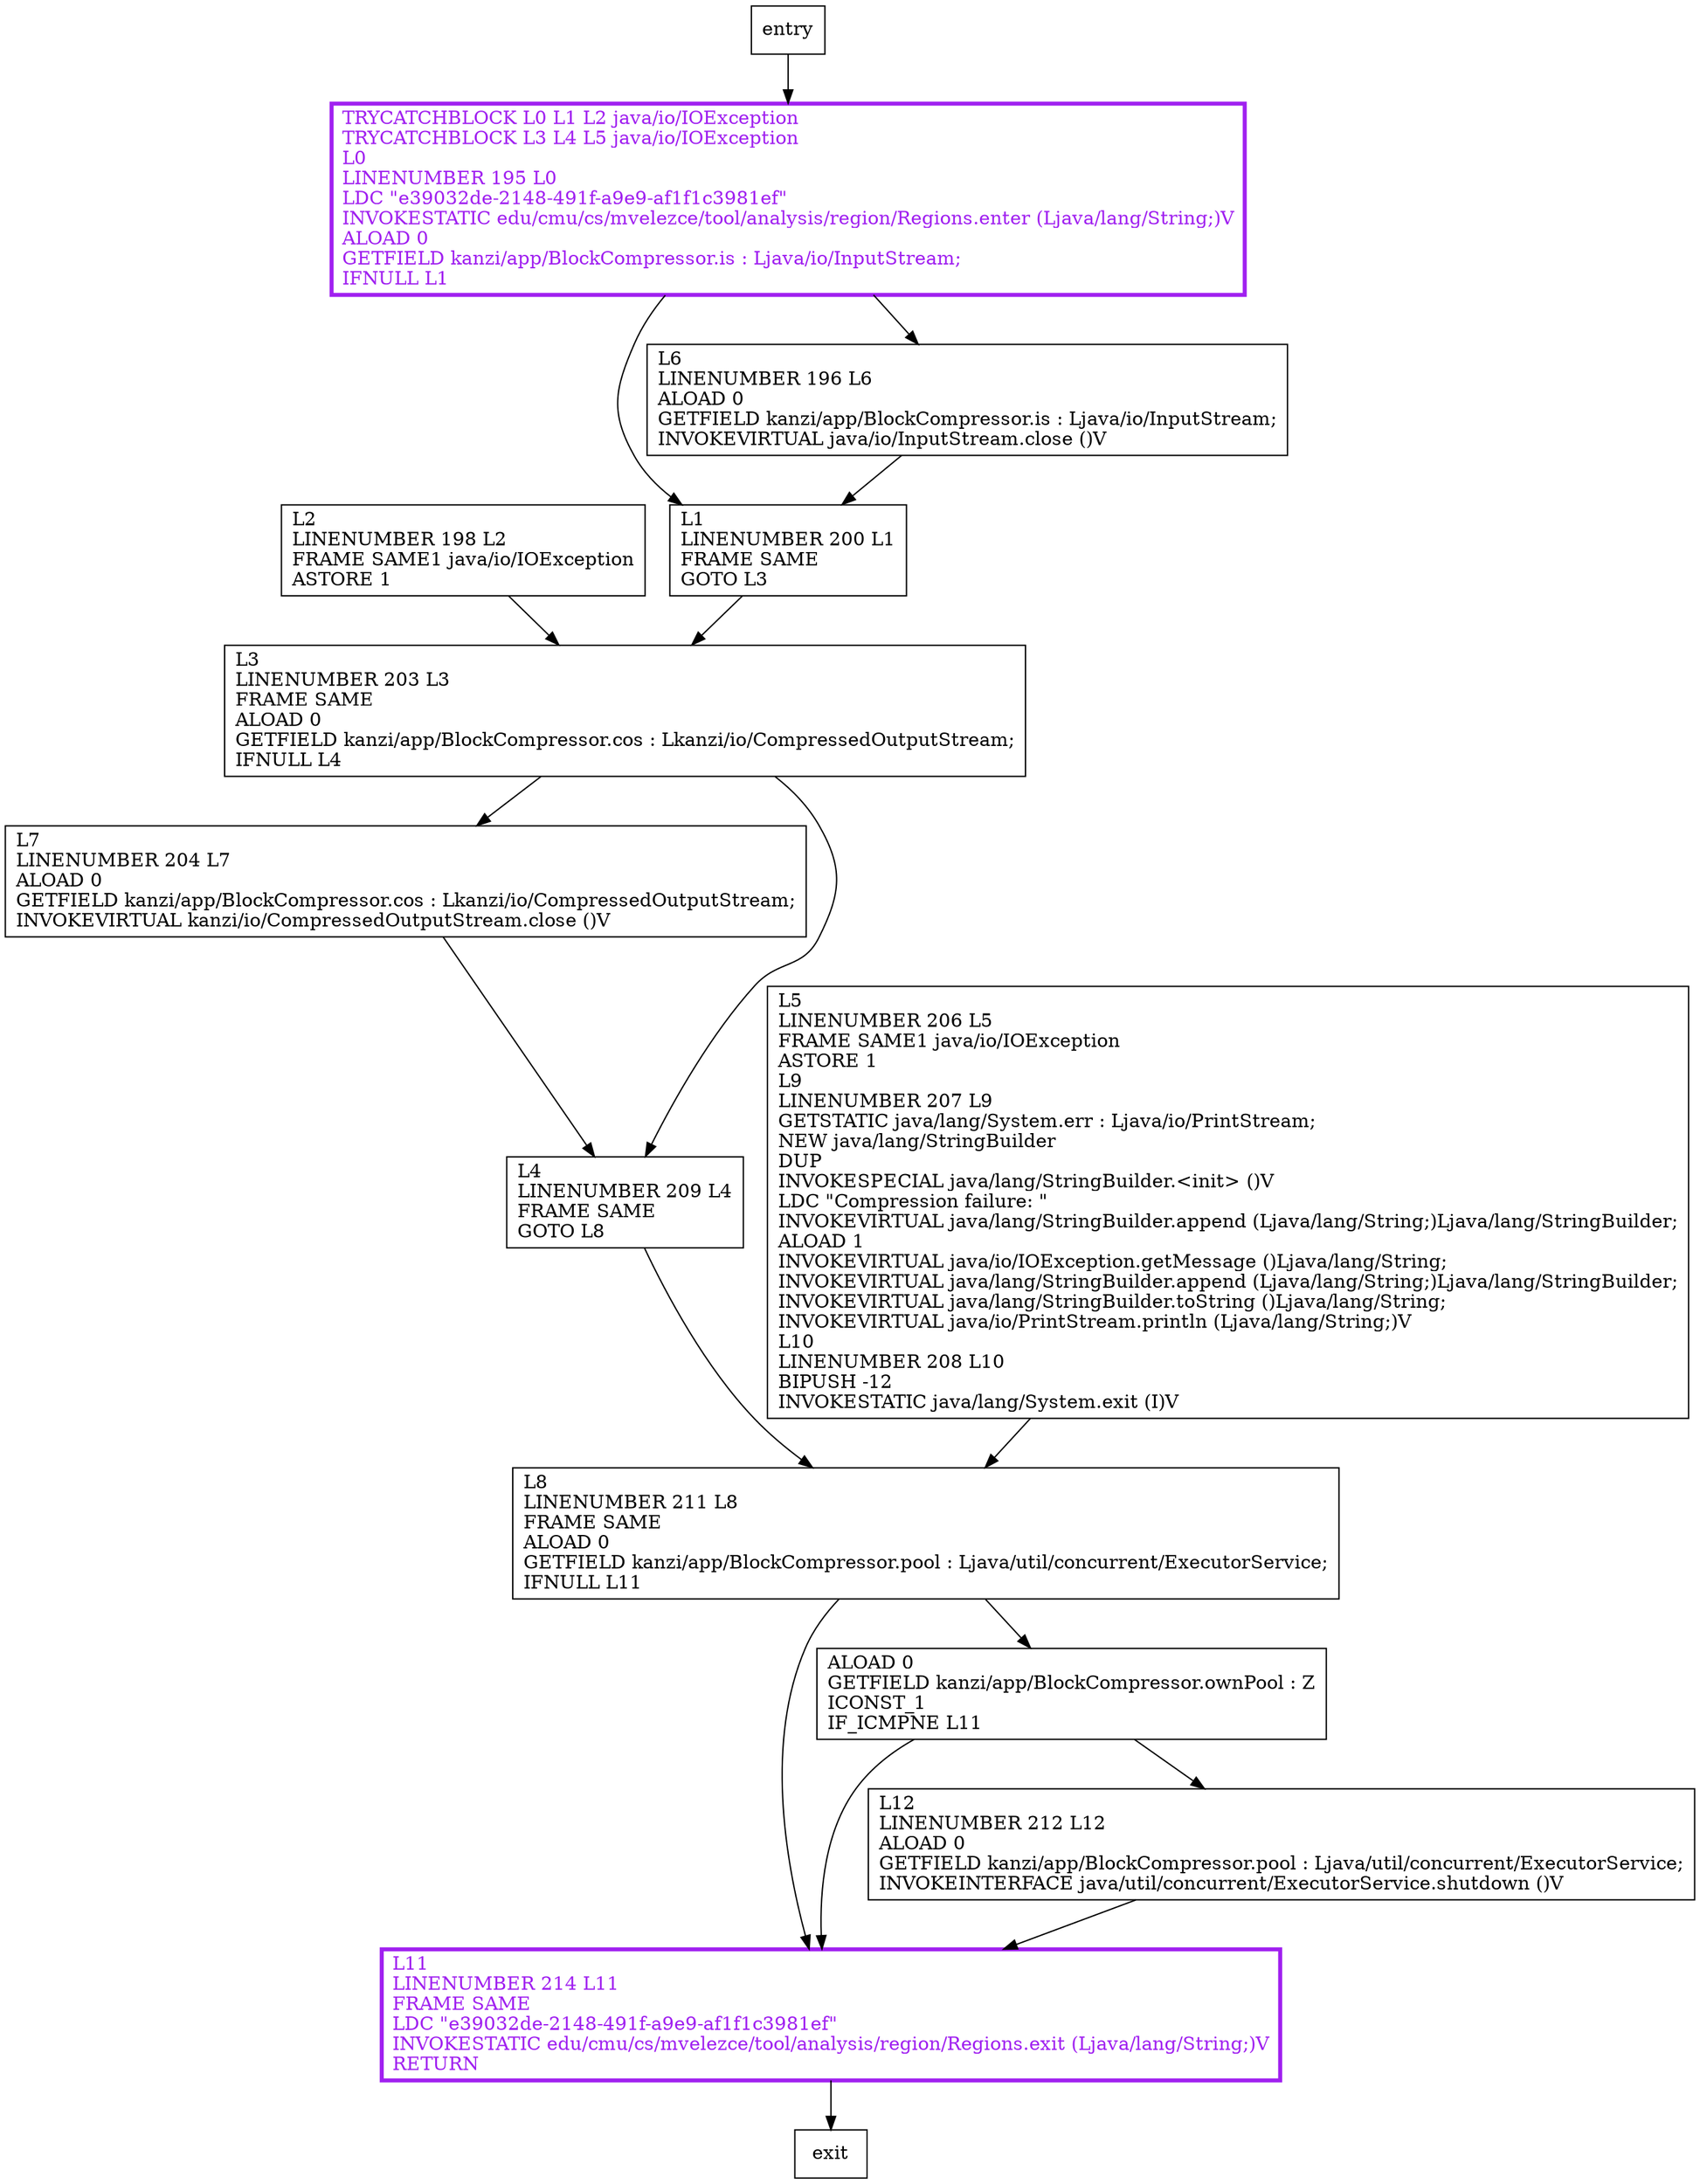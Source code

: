 digraph dispose {
node [shape=record];
996299153 [label="L2\lLINENUMBER 198 L2\lFRAME SAME1 java/io/IOException\lASTORE 1\l"];
101871268 [label="TRYCATCHBLOCK L0 L1 L2 java/io/IOException\lTRYCATCHBLOCK L3 L4 L5 java/io/IOException\lL0\lLINENUMBER 195 L0\lLDC \"e39032de-2148-491f-a9e9-af1f1c3981ef\"\lINVOKESTATIC edu/cmu/cs/mvelezce/tool/analysis/region/Regions.enter (Ljava/lang/String;)V\lALOAD 0\lGETFIELD kanzi/app/BlockCompressor.is : Ljava/io/InputStream;\lIFNULL L1\l"];
2099997218 [label="L1\lLINENUMBER 200 L1\lFRAME SAME\lGOTO L3\l"];
647068970 [label="L8\lLINENUMBER 211 L8\lFRAME SAME\lALOAD 0\lGETFIELD kanzi/app/BlockCompressor.pool : Ljava/util/concurrent/ExecutorService;\lIFNULL L11\l"];
1328228420 [label="L6\lLINENUMBER 196 L6\lALOAD 0\lGETFIELD kanzi/app/BlockCompressor.is : Ljava/io/InputStream;\lINVOKEVIRTUAL java/io/InputStream.close ()V\l"];
1613904513 [label="L11\lLINENUMBER 214 L11\lFRAME SAME\lLDC \"e39032de-2148-491f-a9e9-af1f1c3981ef\"\lINVOKESTATIC edu/cmu/cs/mvelezce/tool/analysis/region/Regions.exit (Ljava/lang/String;)V\lRETURN\l"];
197207134 [label="L7\lLINENUMBER 204 L7\lALOAD 0\lGETFIELD kanzi/app/BlockCompressor.cos : Lkanzi/io/CompressedOutputStream;\lINVOKEVIRTUAL kanzi/io/CompressedOutputStream.close ()V\l"];
1649606925 [label="ALOAD 0\lGETFIELD kanzi/app/BlockCompressor.ownPool : Z\lICONST_1\lIF_ICMPNE L11\l"];
772832697 [label="L3\lLINENUMBER 203 L3\lFRAME SAME\lALOAD 0\lGETFIELD kanzi/app/BlockCompressor.cos : Lkanzi/io/CompressedOutputStream;\lIFNULL L4\l"];
499013285 [label="L4\lLINENUMBER 209 L4\lFRAME SAME\lGOTO L8\l"];
257314480 [label="L5\lLINENUMBER 206 L5\lFRAME SAME1 java/io/IOException\lASTORE 1\lL9\lLINENUMBER 207 L9\lGETSTATIC java/lang/System.err : Ljava/io/PrintStream;\lNEW java/lang/StringBuilder\lDUP\lINVOKESPECIAL java/lang/StringBuilder.\<init\> ()V\lLDC \"Compression failure: \"\lINVOKEVIRTUAL java/lang/StringBuilder.append (Ljava/lang/String;)Ljava/lang/StringBuilder;\lALOAD 1\lINVOKEVIRTUAL java/io/IOException.getMessage ()Ljava/lang/String;\lINVOKEVIRTUAL java/lang/StringBuilder.append (Ljava/lang/String;)Ljava/lang/StringBuilder;\lINVOKEVIRTUAL java/lang/StringBuilder.toString ()Ljava/lang/String;\lINVOKEVIRTUAL java/io/PrintStream.println (Ljava/lang/String;)V\lL10\lLINENUMBER 208 L10\lBIPUSH -12\lINVOKESTATIC java/lang/System.exit (I)V\l"];
1334200384 [label="L12\lLINENUMBER 212 L12\lALOAD 0\lGETFIELD kanzi/app/BlockCompressor.pool : Ljava/util/concurrent/ExecutorService;\lINVOKEINTERFACE java/util/concurrent/ExecutorService.shutdown ()V\l"];
entry;
exit;
101871268 -> 2099997218;
101871268 -> 1328228420;
647068970 -> 1613904513;
647068970 -> 1649606925;
197207134 -> 499013285;
1649606925 -> 1613904513;
1649606925 -> 1334200384;
772832697 -> 197207134;
772832697 -> 499013285;
499013285 -> 647068970;
257314480 -> 647068970;
entry -> 101871268;
996299153 -> 772832697;
2099997218 -> 772832697;
1328228420 -> 2099997218;
1613904513 -> exit;
1334200384 -> 1613904513;
101871268[fontcolor="purple", penwidth=3, color="purple"];
1613904513[fontcolor="purple", penwidth=3, color="purple"];
}
